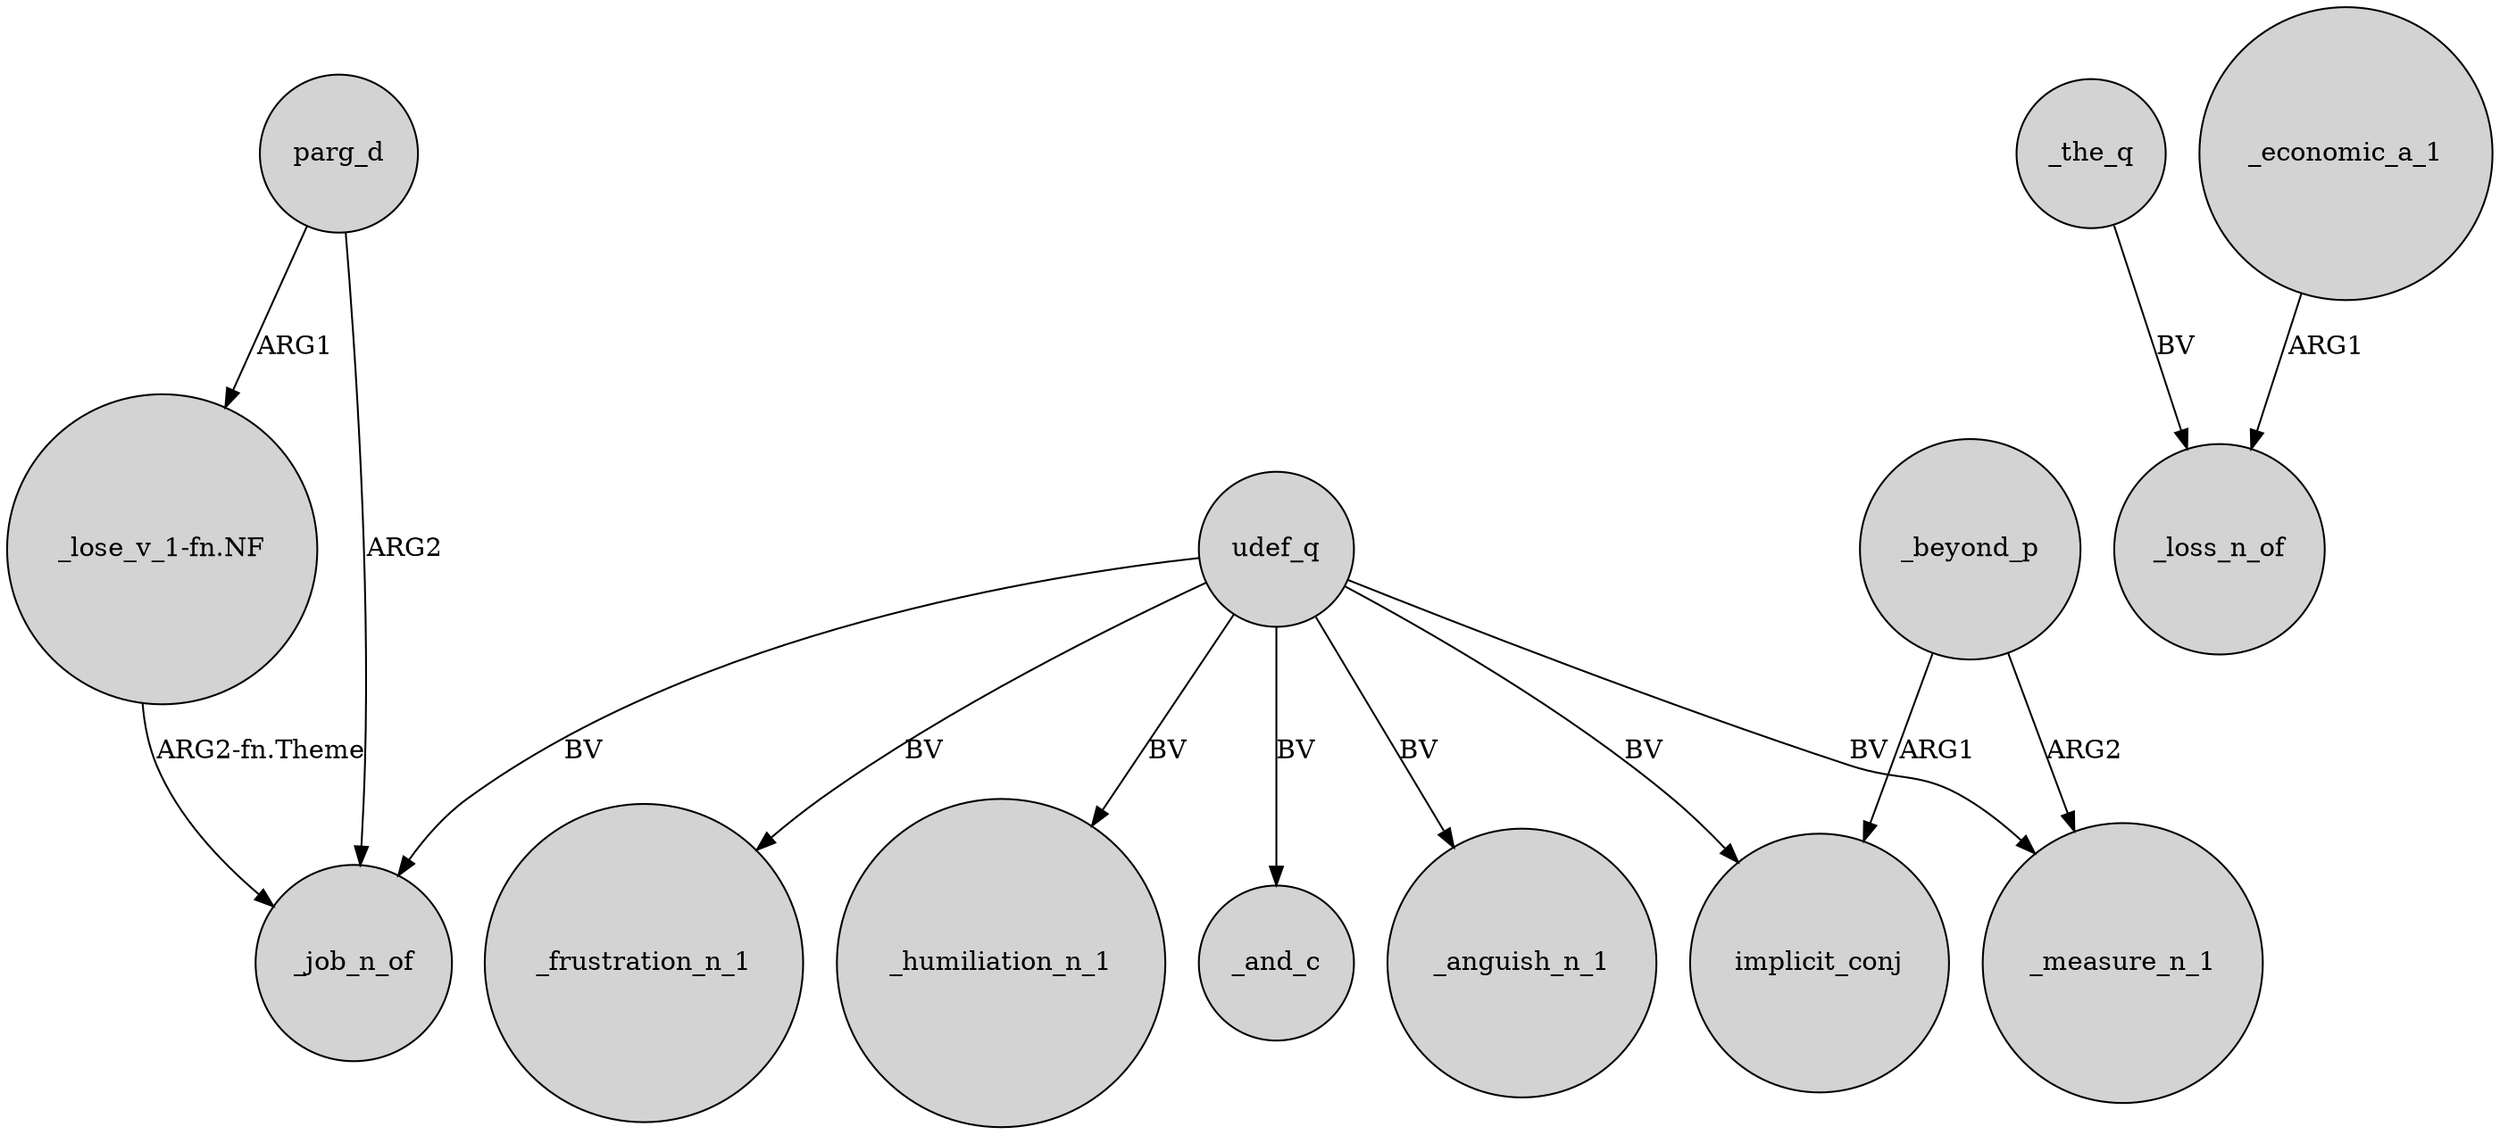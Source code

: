 digraph {
	node [shape=circle style=filled]
	"_lose_v_1-fn.NF" -> _job_n_of [label="ARG2-fn.Theme"]
	parg_d -> _job_n_of [label=ARG2]
	_beyond_p -> _measure_n_1 [label=ARG2]
	_beyond_p -> implicit_conj [label=ARG1]
	udef_q -> _humiliation_n_1 [label=BV]
	udef_q -> _job_n_of [label=BV]
	_the_q -> _loss_n_of [label=BV]
	udef_q -> implicit_conj [label=BV]
	_economic_a_1 -> _loss_n_of [label=ARG1]
	udef_q -> _and_c [label=BV]
	udef_q -> _measure_n_1 [label=BV]
	udef_q -> _anguish_n_1 [label=BV]
	parg_d -> "_lose_v_1-fn.NF" [label=ARG1]
	udef_q -> _frustration_n_1 [label=BV]
}
